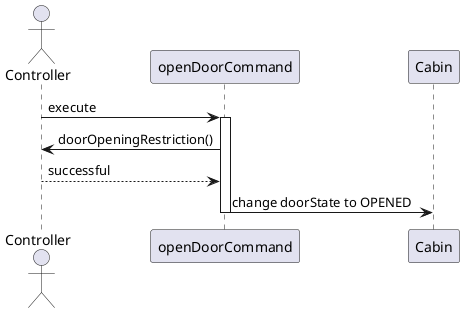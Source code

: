 @startuml

actor Controller

Controller -> openDoorCommand: execute
activate openDoorCommand
openDoorCommand -> Controller: doorOpeningRestriction()
Controller --> openDoorCommand: successful
openDoorCommand -> Cabin: change doorState to OPENED
deactivate openDoorCommand

@enduml
